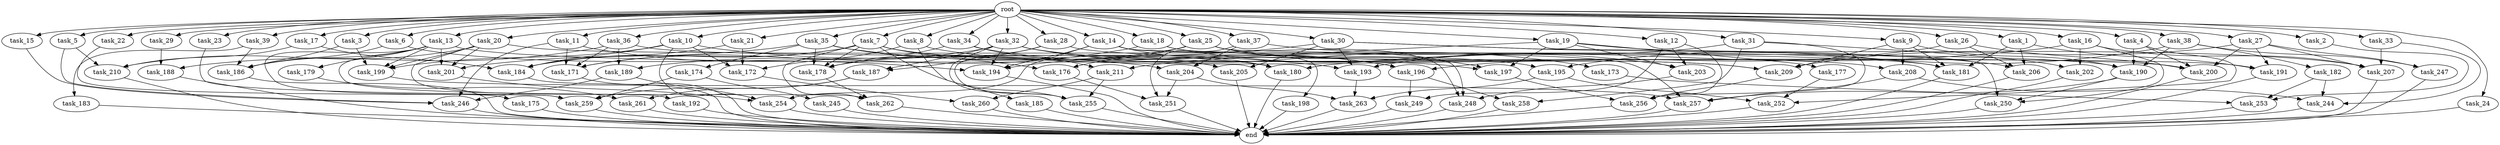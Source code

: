 digraph G {
  task_8 [size="102.400000"];
  task_173 [size="13743895347.200001"];
  task_189 [size="63565515980.800003"];
  task_17 [size="102.400000"];
  task_261 [size="42949672960.000000"];
  task_204 [size="83322365542.400009"];
  task_35 [size="102.400000"];
  task_26 [size="102.400000"];
  task_15 [size="102.400000"];
  task_252 [size="83322365542.400009"];
  task_178 [size="149464861900.800018"];
  task_251 [size="142592914227.200012"];
  task_209 [size="69578470195.199997"];
  task_211 [size="73014444032.000000"];
  task_255 [size="152041842278.399994"];
  task_206 [size="120259084288.000000"];
  task_33 [size="102.400000"];
  task_186 [size="175234665676.800018"];
  task_205 [size="140874927308.800018"];
  task_176 [size="63565515980.800003"];
  task_13 [size="102.400000"];
  task_22 [size="102.400000"];
  task_208 [size="45526653337.600006"];
  task_5 [size="102.400000"];
  task_36 [size="102.400000"];
  task_200 [size="97925254348.800003"];
  task_201 [size="67001489817.600006"];
  task_6 [size="102.400000"];
  task_7 [size="102.400000"];
  task_25 [size="102.400000"];
  task_30 [size="102.400000"];
  task_262 [size="110810156236.800003"];
  task_3 [size="102.400000"];
  task_179 [size="42090679500.800003"];
  task_187 [size="27487790694.400002"];
  task_188 [size="24910810316.800003"];
  task_183 [size="69578470195.199997"];
  task_193 [size="115105123532.800003"];
  task_16 [size="102.400000"];
  task_191 [size="66142496358.400002"];
  task_260 [size="139156940390.399994"];
  task_175 [size="42090679500.800003"];
  task_253 [size="104797202022.400009"];
  task_202 [size="11166914969.600000"];
  root [size="0.000000"];
  task_182 [size="30923764531.200001"];
  task_258 [size="49821620633.600006"];
  task_245 [size="3435973836.800000"];
  task_12 [size="102.400000"];
  task_21 [size="102.400000"];
  task_18 [size="102.400000"];
  task_180 [size="115105123532.800003"];
  task_31 [size="102.400000"];
  task_244 [size="56693568307.200005"];
  task_9 [size="102.400000"];
  task_192 [size="3435973836.800000"];
  task_28 [size="102.400000"];
  task_174 [size="21474836480.000000"];
  task_247 [size="52398601011.200005"];
  task_171 [size="103938208563.200012"];
  task_185 [size="30923764531.200001"];
  task_34 [size="102.400000"];
  task_39 [size="102.400000"];
  task_10 [size="102.400000"];
  task_181 [size="107374182400.000000"];
  task_177 [size="42090679500.800003"];
  task_194 [size="182965606809.600006"];
  task_2 [size="102.400000"];
  task_29 [size="102.400000"];
  end [size="0.000000"];
  task_184 [size="113387136614.400009"];
  task_197 [size="139156940390.399994"];
  task_198 [size="69578470195.199997"];
  task_259 [size="49821620633.600006"];
  task_14 [size="102.400000"];
  task_210 [size="42090679500.800003"];
  task_24 [size="102.400000"];
  task_38 [size="102.400000"];
  task_195 [size="85899345920.000000"];
  task_257 [size="143451907686.399994"];
  task_19 [size="102.400000"];
  task_32 [size="102.400000"];
  task_196 [size="48103633715.200005"];
  task_4 [size="102.400000"];
  task_172 [size="58411555225.600006"];
  task_27 [size="102.400000"];
  task_207 [size="80745385164.800003"];
  task_263 [size="142592914227.200012"];
  task_254 [size="141733920768.000000"];
  task_23 [size="102.400000"];
  task_37 [size="102.400000"];
  task_256 [size="203581449830.400024"];
  task_1 [size="102.400000"];
  task_190 [size="86758339379.200012"];
  task_249 [size="127990025420.800003"];
  task_20 [size="102.400000"];
  task_250 [size="110810156236.800003"];
  task_246 [size="28346784153.600002"];
  task_203 [size="170080704921.600006"];
  task_199 [size="80745385164.800003"];
  task_11 [size="102.400000"];
  task_248 [size="87617332838.400009"];

  task_8 -> task_185 [size="301989888.000000"];
  task_8 -> task_172 [size="301989888.000000"];
  task_8 -> task_209 [size="301989888.000000"];
  task_173 -> task_253 [size="679477248.000000"];
  task_189 -> task_246 [size="33554432.000000"];
  task_189 -> task_254 [size="33554432.000000"];
  task_17 -> task_184 [size="301989888.000000"];
  task_17 -> task_210 [size="301989888.000000"];
  task_261 -> end [size="1.000000"];
  task_204 -> task_251 [size="679477248.000000"];
  task_204 -> task_263 [size="679477248.000000"];
  task_35 -> task_201 [size="209715200.000000"];
  task_35 -> task_174 [size="209715200.000000"];
  task_35 -> task_176 [size="209715200.000000"];
  task_35 -> task_178 [size="209715200.000000"];
  task_35 -> task_193 [size="209715200.000000"];
  task_26 -> task_196 [size="33554432.000000"];
  task_26 -> task_206 [size="33554432.000000"];
  task_26 -> task_200 [size="33554432.000000"];
  task_15 -> task_246 [size="33554432.000000"];
  task_252 -> end [size="1.000000"];
  task_178 -> task_262 [size="134217728.000000"];
  task_251 -> end [size="1.000000"];
  task_209 -> task_256 [size="536870912.000000"];
  task_211 -> task_260 [size="679477248.000000"];
  task_211 -> task_255 [size="679477248.000000"];
  task_255 -> end [size="1.000000"];
  task_206 -> end [size="1.000000"];
  task_33 -> task_207 [size="134217728.000000"];
  task_33 -> task_244 [size="134217728.000000"];
  task_186 -> end [size="1.000000"];
  task_205 -> end [size="1.000000"];
  task_176 -> task_251 [size="33554432.000000"];
  task_13 -> task_262 [size="411041792.000000"];
  task_13 -> task_179 [size="411041792.000000"];
  task_13 -> task_200 [size="411041792.000000"];
  task_13 -> task_201 [size="411041792.000000"];
  task_13 -> task_175 [size="411041792.000000"];
  task_13 -> task_199 [size="411041792.000000"];
  task_13 -> task_186 [size="411041792.000000"];
  task_22 -> task_259 [size="33554432.000000"];
  task_208 -> task_257 [size="209715200.000000"];
  task_208 -> task_244 [size="209715200.000000"];
  task_5 -> task_246 [size="75497472.000000"];
  task_5 -> task_210 [size="75497472.000000"];
  task_36 -> task_188 [size="209715200.000000"];
  task_36 -> task_189 [size="209715200.000000"];
  task_36 -> task_190 [size="209715200.000000"];
  task_36 -> task_171 [size="209715200.000000"];
  task_200 -> end [size="1.000000"];
  task_201 -> task_254 [size="536870912.000000"];
  task_6 -> task_180 [size="411041792.000000"];
  task_6 -> task_186 [size="411041792.000000"];
  task_7 -> task_262 [size="536870912.000000"];
  task_7 -> task_197 [size="536870912.000000"];
  task_7 -> task_205 [size="536870912.000000"];
  task_7 -> task_255 [size="536870912.000000"];
  task_7 -> task_195 [size="536870912.000000"];
  task_7 -> task_184 [size="536870912.000000"];
  task_7 -> task_171 [size="536870912.000000"];
  task_7 -> task_178 [size="536870912.000000"];
  task_25 -> task_208 [size="411041792.000000"];
  task_25 -> task_197 [size="411041792.000000"];
  task_25 -> task_176 [size="411041792.000000"];
  task_25 -> task_178 [size="411041792.000000"];
  task_25 -> task_248 [size="411041792.000000"];
  task_30 -> task_194 [size="838860800.000000"];
  task_30 -> task_205 [size="838860800.000000"];
  task_30 -> task_250 [size="838860800.000000"];
  task_30 -> task_206 [size="838860800.000000"];
  task_30 -> task_193 [size="838860800.000000"];
  task_262 -> end [size="1.000000"];
  task_3 -> task_199 [size="209715200.000000"];
  task_3 -> task_186 [size="209715200.000000"];
  task_179 -> task_261 [size="209715200.000000"];
  task_187 -> task_261 [size="209715200.000000"];
  task_187 -> task_259 [size="209715200.000000"];
  task_188 -> end [size="1.000000"];
  task_183 -> end [size="1.000000"];
  task_193 -> task_263 [size="411041792.000000"];
  task_16 -> task_202 [size="33554432.000000"];
  task_16 -> task_250 [size="33554432.000000"];
  task_16 -> task_180 [size="33554432.000000"];
  task_16 -> task_207 [size="33554432.000000"];
  task_191 -> end [size="1.000000"];
  task_260 -> end [size="1.000000"];
  task_175 -> end [size="1.000000"];
  task_253 -> end [size="1.000000"];
  task_202 -> end [size="1.000000"];
  root -> task_8 [size="1.000000"];
  root -> task_14 [size="1.000000"];
  root -> task_24 [size="1.000000"];
  root -> task_13 [size="1.000000"];
  root -> task_33 [size="1.000000"];
  root -> task_12 [size="1.000000"];
  root -> task_21 [size="1.000000"];
  root -> task_18 [size="1.000000"];
  root -> task_22 [size="1.000000"];
  root -> task_31 [size="1.000000"];
  root -> task_9 [size="1.000000"];
  root -> task_5 [size="1.000000"];
  root -> task_36 [size="1.000000"];
  root -> task_32 [size="1.000000"];
  root -> task_26 [size="1.000000"];
  root -> task_15 [size="1.000000"];
  root -> task_6 [size="1.000000"];
  root -> task_4 [size="1.000000"];
  root -> task_25 [size="1.000000"];
  root -> task_30 [size="1.000000"];
  root -> task_34 [size="1.000000"];
  root -> task_3 [size="1.000000"];
  root -> task_19 [size="1.000000"];
  root -> task_10 [size="1.000000"];
  root -> task_23 [size="1.000000"];
  root -> task_37 [size="1.000000"];
  root -> task_39 [size="1.000000"];
  root -> task_1 [size="1.000000"];
  root -> task_11 [size="1.000000"];
  root -> task_17 [size="1.000000"];
  root -> task_2 [size="1.000000"];
  root -> task_29 [size="1.000000"];
  root -> task_20 [size="1.000000"];
  root -> task_35 [size="1.000000"];
  root -> task_7 [size="1.000000"];
  root -> task_27 [size="1.000000"];
  root -> task_38 [size="1.000000"];
  root -> task_28 [size="1.000000"];
  root -> task_16 [size="1.000000"];
  task_182 -> task_253 [size="209715200.000000"];
  task_182 -> task_244 [size="209715200.000000"];
  task_258 -> end [size="1.000000"];
  task_245 -> end [size="1.000000"];
  task_12 -> task_249 [size="838860800.000000"];
  task_12 -> task_256 [size="838860800.000000"];
  task_12 -> task_203 [size="838860800.000000"];
  task_21 -> task_172 [size="134217728.000000"];
  task_21 -> task_184 [size="134217728.000000"];
  task_18 -> task_189 [size="411041792.000000"];
  task_18 -> task_203 [size="411041792.000000"];
  task_18 -> task_248 [size="411041792.000000"];
  task_180 -> end [size="1.000000"];
  task_31 -> task_202 [size="75497472.000000"];
  task_31 -> task_256 [size="75497472.000000"];
  task_31 -> task_258 [size="75497472.000000"];
  task_31 -> task_193 [size="75497472.000000"];
  task_244 -> end [size="1.000000"];
  task_9 -> task_190 [size="33554432.000000"];
  task_9 -> task_181 [size="33554432.000000"];
  task_9 -> task_209 [size="33554432.000000"];
  task_9 -> task_208 [size="33554432.000000"];
  task_192 -> end [size="1.000000"];
  task_28 -> task_191 [size="134217728.000000"];
  task_28 -> task_255 [size="134217728.000000"];
  task_28 -> task_187 [size="134217728.000000"];
  task_174 -> task_245 [size="33554432.000000"];
  task_174 -> task_259 [size="33554432.000000"];
  task_247 -> end [size="1.000000"];
  task_171 -> end [size="1.000000"];
  task_185 -> end [size="1.000000"];
  task_34 -> task_196 [size="301989888.000000"];
  task_34 -> task_178 [size="301989888.000000"];
  task_34 -> task_211 [size="301989888.000000"];
  task_39 -> task_186 [size="679477248.000000"];
  task_39 -> task_183 [size="679477248.000000"];
  task_10 -> task_172 [size="134217728.000000"];
  task_10 -> task_184 [size="134217728.000000"];
  task_10 -> task_204 [size="134217728.000000"];
  task_10 -> task_199 [size="134217728.000000"];
  task_10 -> task_254 [size="134217728.000000"];
  task_181 -> end [size="1.000000"];
  task_177 -> task_252 [size="209715200.000000"];
  task_194 -> end [size="1.000000"];
  task_2 -> task_253 [size="134217728.000000"];
  task_29 -> task_188 [size="33554432.000000"];
  task_184 -> end [size="1.000000"];
  task_197 -> task_256 [size="536870912.000000"];
  task_198 -> end [size="1.000000"];
  task_259 -> end [size="1.000000"];
  task_14 -> task_194 [size="679477248.000000"];
  task_14 -> task_198 [size="679477248.000000"];
  task_14 -> task_180 [size="679477248.000000"];
  task_14 -> task_257 [size="679477248.000000"];
  task_14 -> task_254 [size="679477248.000000"];
  task_210 -> end [size="1.000000"];
  task_24 -> end [size="1.000000"];
  task_38 -> task_190 [size="301989888.000000"];
  task_38 -> task_195 [size="301989888.000000"];
  task_38 -> task_182 [size="301989888.000000"];
  task_38 -> task_247 [size="301989888.000000"];
  task_195 -> task_252 [size="301989888.000000"];
  task_195 -> task_263 [size="301989888.000000"];
  task_257 -> end [size="1.000000"];
  task_19 -> task_197 [size="411041792.000000"];
  task_19 -> task_207 [size="411041792.000000"];
  task_19 -> task_211 [size="411041792.000000"];
  task_19 -> task_203 [size="411041792.000000"];
  task_19 -> task_177 [size="411041792.000000"];
  task_32 -> task_194 [size="134217728.000000"];
  task_32 -> task_209 [size="134217728.000000"];
  task_32 -> task_173 [size="134217728.000000"];
  task_32 -> task_187 [size="134217728.000000"];
  task_32 -> task_196 [size="134217728.000000"];
  task_32 -> task_255 [size="134217728.000000"];
  task_32 -> task_171 [size="134217728.000000"];
  task_196 -> task_249 [size="411041792.000000"];
  task_196 -> task_258 [size="411041792.000000"];
  task_4 -> task_190 [size="301989888.000000"];
  task_4 -> task_252 [size="301989888.000000"];
  task_4 -> task_200 [size="301989888.000000"];
  task_172 -> task_260 [size="679477248.000000"];
  task_27 -> task_191 [size="209715200.000000"];
  task_27 -> task_207 [size="209715200.000000"];
  task_27 -> task_209 [size="209715200.000000"];
  task_27 -> task_247 [size="209715200.000000"];
  task_27 -> task_200 [size="209715200.000000"];
  task_207 -> end [size="1.000000"];
  task_263 -> end [size="1.000000"];
  task_254 -> end [size="1.000000"];
  task_23 -> task_259 [size="209715200.000000"];
  task_37 -> task_181 [size="679477248.000000"];
  task_37 -> task_204 [size="679477248.000000"];
  task_37 -> task_251 [size="679477248.000000"];
  task_256 -> end [size="1.000000"];
  task_1 -> task_191 [size="301989888.000000"];
  task_1 -> task_181 [size="301989888.000000"];
  task_1 -> task_206 [size="301989888.000000"];
  task_190 -> task_257 [size="209715200.000000"];
  task_190 -> task_250 [size="209715200.000000"];
  task_249 -> end [size="1.000000"];
  task_20 -> task_181 [size="33554432.000000"];
  task_20 -> task_192 [size="33554432.000000"];
  task_20 -> task_199 [size="33554432.000000"];
  task_20 -> task_210 [size="33554432.000000"];
  task_20 -> task_201 [size="33554432.000000"];
  task_250 -> end [size="1.000000"];
  task_246 -> end [size="1.000000"];
  task_203 -> task_248 [size="33554432.000000"];
  task_199 -> task_257 [size="301989888.000000"];
  task_11 -> task_194 [size="134217728.000000"];
  task_11 -> task_246 [size="134217728.000000"];
  task_11 -> task_171 [size="134217728.000000"];
  task_248 -> end [size="1.000000"];
}
